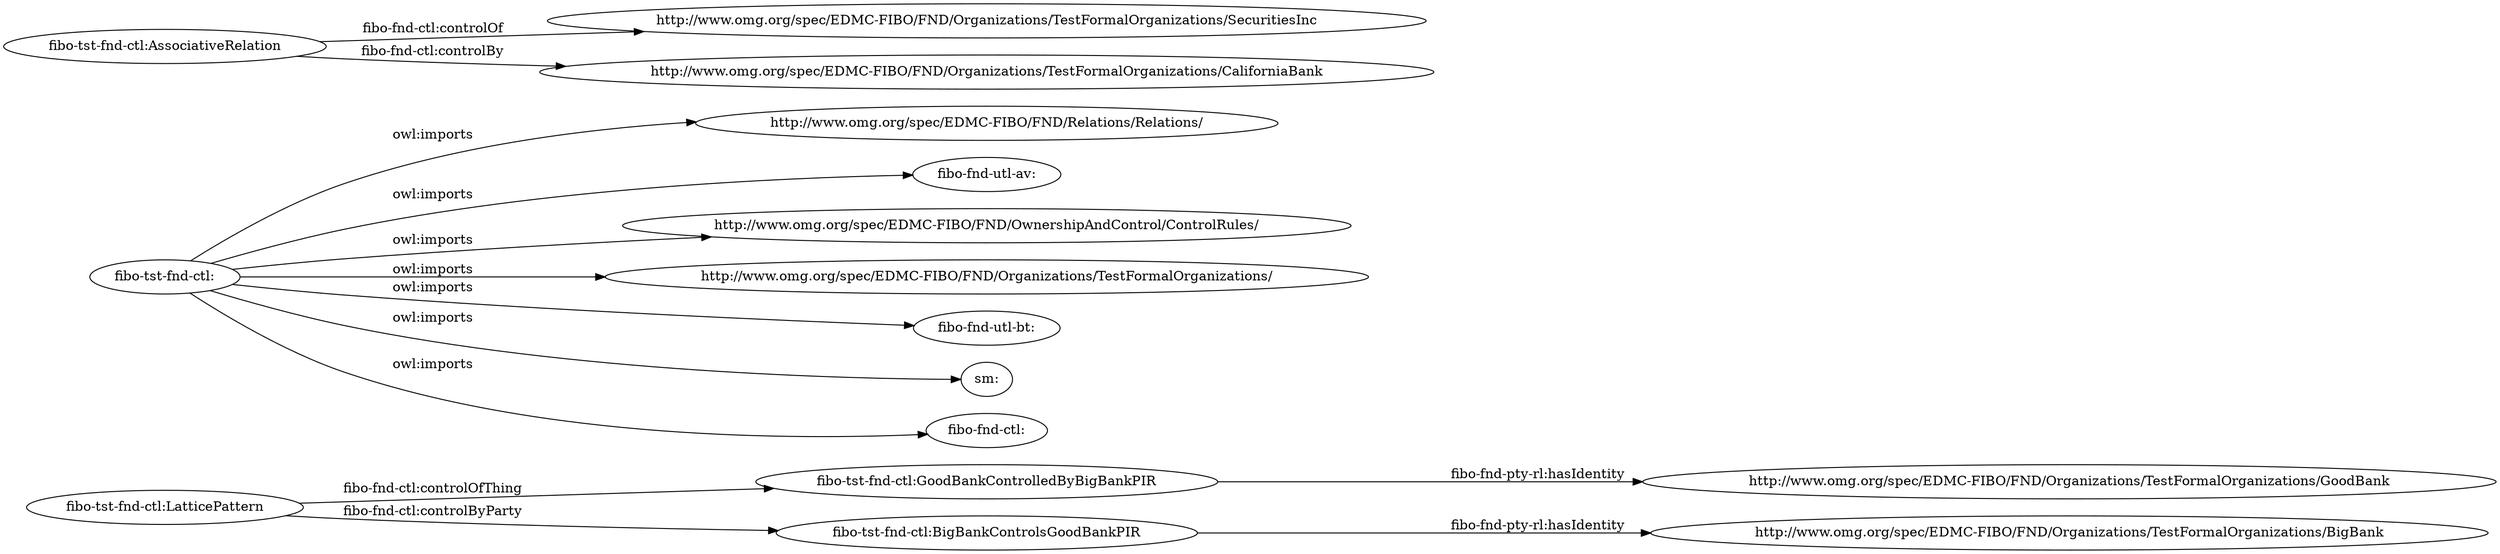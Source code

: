digraph ar2dtool_diagram { 
rankdir=LR;
size="1501"
	"fibo-tst-fnd-ctl:GoodBankControlledByBigBankPIR" -> "http://www.omg.org/spec/EDMC-FIBO/FND/Organizations/TestFormalOrganizations/GoodBank" [ label = "fibo-fnd-pty-rl:hasIdentity" ];
	"fibo-tst-fnd-ctl:LatticePattern" -> "fibo-tst-fnd-ctl:GoodBankControlledByBigBankPIR" [ label = "fibo-fnd-ctl:controlOfThing" ];
	"fibo-tst-fnd-ctl:LatticePattern" -> "fibo-tst-fnd-ctl:BigBankControlsGoodBankPIR" [ label = "fibo-fnd-ctl:controlByParty" ];
	"fibo-tst-fnd-ctl:" -> "http://www.omg.org/spec/EDMC-FIBO/FND/Relations/Relations/" [ label = "owl:imports" ];
	"fibo-tst-fnd-ctl:" -> "fibo-fnd-utl-av:" [ label = "owl:imports" ];
	"fibo-tst-fnd-ctl:" -> "http://www.omg.org/spec/EDMC-FIBO/FND/OwnershipAndControl/ControlRules/" [ label = "owl:imports" ];
	"fibo-tst-fnd-ctl:" -> "http://www.omg.org/spec/EDMC-FIBO/FND/Organizations/TestFormalOrganizations/" [ label = "owl:imports" ];
	"fibo-tst-fnd-ctl:" -> "fibo-fnd-utl-bt:" [ label = "owl:imports" ];
	"fibo-tst-fnd-ctl:" -> "sm:" [ label = "owl:imports" ];
	"fibo-tst-fnd-ctl:" -> "fibo-fnd-ctl:" [ label = "owl:imports" ];
	"fibo-tst-fnd-ctl:AssociativeRelation" -> "http://www.omg.org/spec/EDMC-FIBO/FND/Organizations/TestFormalOrganizations/SecuritiesInc" [ label = "fibo-fnd-ctl:controlOf" ];
	"fibo-tst-fnd-ctl:AssociativeRelation" -> "http://www.omg.org/spec/EDMC-FIBO/FND/Organizations/TestFormalOrganizations/CaliforniaBank" [ label = "fibo-fnd-ctl:controlBy" ];
	"fibo-tst-fnd-ctl:BigBankControlsGoodBankPIR" -> "http://www.omg.org/spec/EDMC-FIBO/FND/Organizations/TestFormalOrganizations/BigBank" [ label = "fibo-fnd-pty-rl:hasIdentity" ];

}
